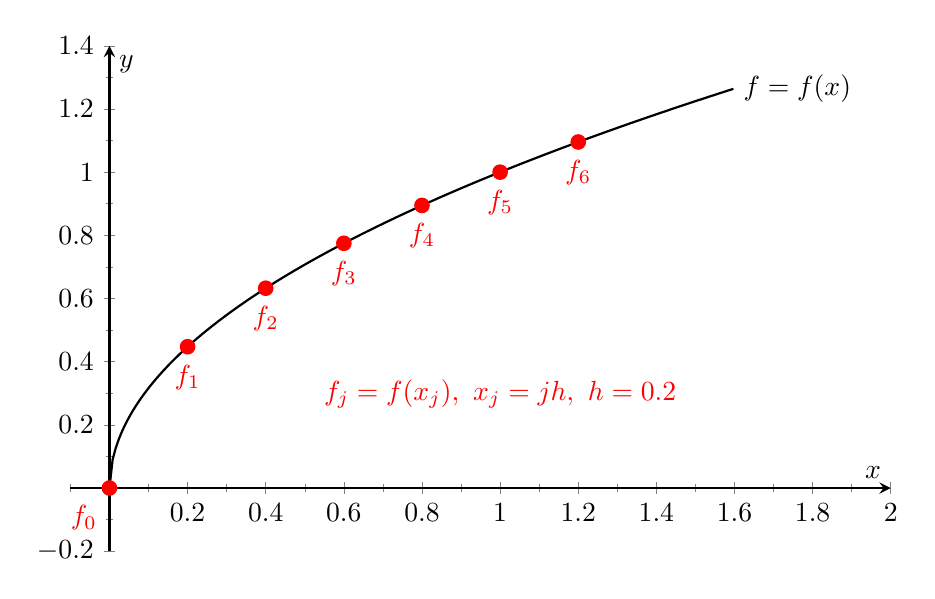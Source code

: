 \begin{axis}
	[
	%		set layers = standard,
	xmin = -0.1, xmax = 2,
	ymin = -0.2, ymax = 1.4,    
	minor tick num = 1,        
	axis lines=center,
	axis line style = thick,          
	xlabel = {$x$},
	ylabel = {$y$},
	disabledatascaling,
	%axis equal,
	width=12cm,
	height=8cm	
	]
	\draw[domain = 0:1.6, thick, black, samples = 200,] plot(\x,\x^0.5) node[right] {$f=f(x)$};
	\node[label={[text=red]250:$f_0$},circle,fill,red,inner sep=2.0pt] at (axis cs:0.0,0.0^0.5) {};  
	\node[label={[text=red]270:$f_1$},circle,fill,red,inner sep=2.0pt] at (axis cs:0.2,0.2^0.5) {};  
	\node[label={[text=red]270:$f_2$},circle,fill,red,inner sep=2.0pt] at (axis cs:0.4,0.4^0.5) {};  
	\node[label={[text=red]270:$f_3$},circle,fill,red,inner sep=2.0pt] at (axis cs:0.6,0.6^0.5) {};  
	\node[label={[text=red]270:$f_4$},circle,fill,red,inner sep=2.0pt] at (axis cs:0.8,0.8^0.5) {};  
	\node[label={[text=red]270:$f_5$},circle,fill,red,inner sep=2.0pt] at (axis cs:1.0,1.0^0.5) {};  
	\node[label={[text=red]270:$f_6$},circle,fill,red,inner sep=2.0pt] at (axis cs:1.2,1.2^0.5) {};  	
	
	\node[label={[text=red]270:${f_j=f(x_j),~x_j=jh,~h=0.2}$},circle,red,inner sep=2.0pt] at (axis cs:1.0,0.4) {};
\end{axis}